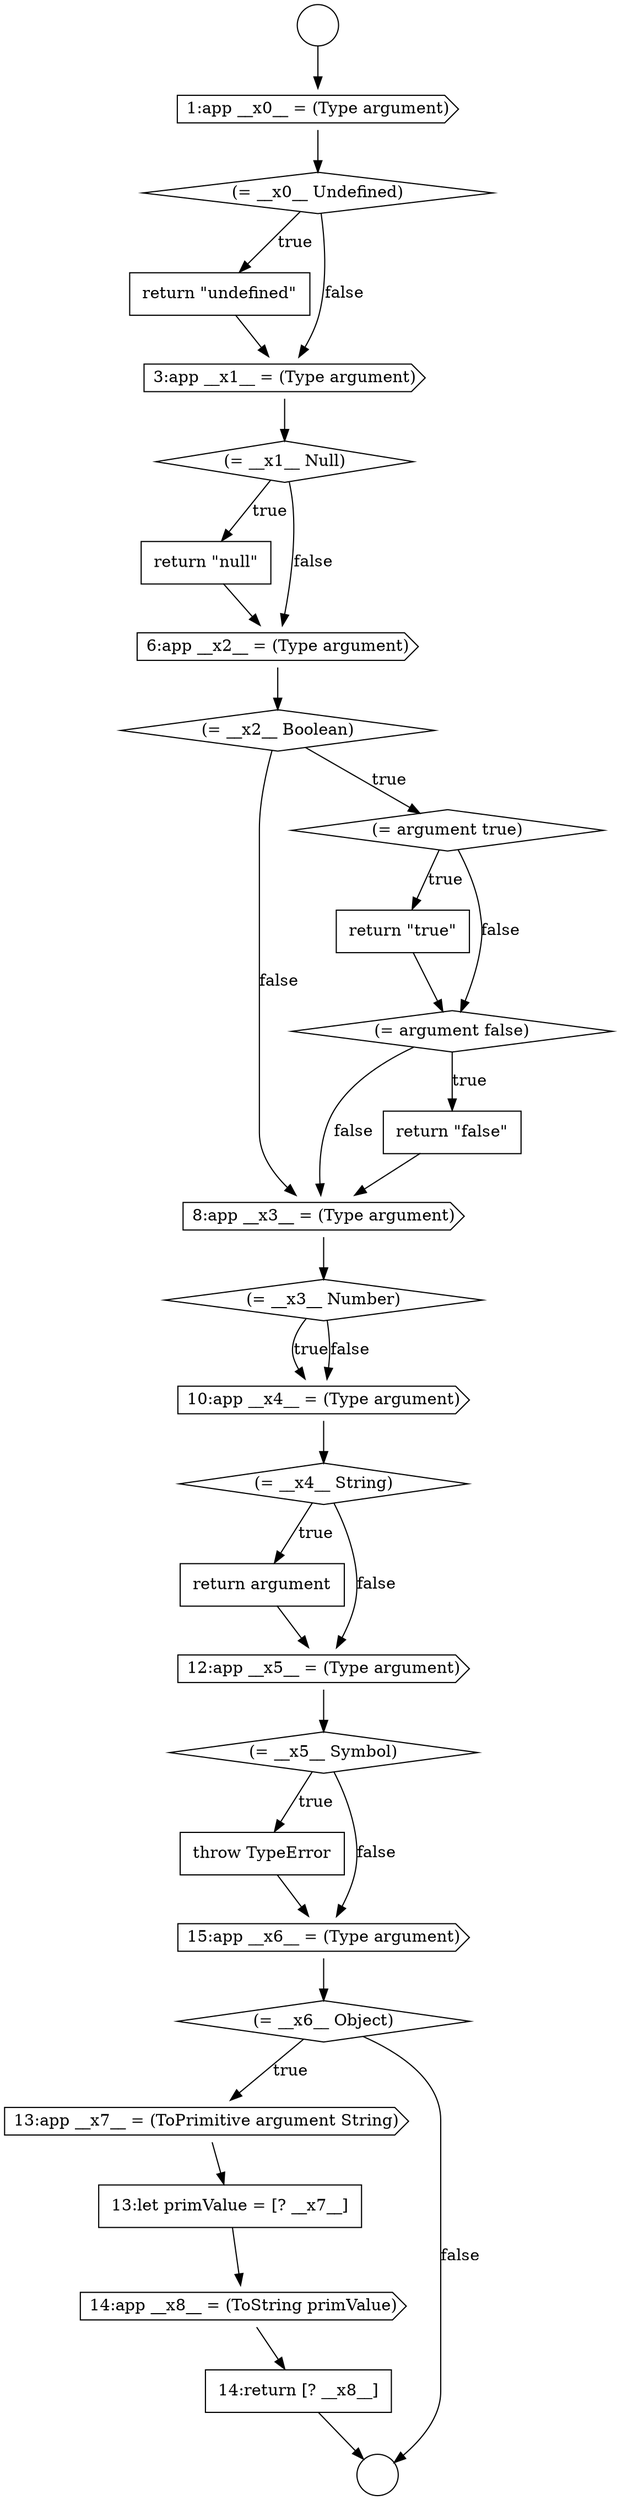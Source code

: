 digraph {
  node17043 [shape=none, margin=0, label=<<font color="black">
    <table border="0" cellborder="1" cellspacing="0" cellpadding="10">
      <tr><td align="left">throw TypeError</td></tr>
    </table>
  </font>> color="black" fillcolor="white" style=filled]
  node17046 [shape=cds, label=<<font color="black">13:app __x7__ = (ToPrimitive argument String)</font>> color="black" fillcolor="white" style=filled]
  node17026 [shape=none, margin=0, label=<<font color="black">
    <table border="0" cellborder="1" cellspacing="0" cellpadding="10">
      <tr><td align="left">return &quot;undefined&quot;</td></tr>
    </table>
  </font>> color="black" fillcolor="white" style=filled]
  node17036 [shape=cds, label=<<font color="black">8:app __x3__ = (Type argument)</font>> color="black" fillcolor="white" style=filled]
  node17049 [shape=none, margin=0, label=<<font color="black">
    <table border="0" cellborder="1" cellspacing="0" cellpadding="10">
      <tr><td align="left">14:return [? __x8__]</td></tr>
    </table>
  </font>> color="black" fillcolor="white" style=filled]
  node17040 [shape=none, margin=0, label=<<font color="black">
    <table border="0" cellborder="1" cellspacing="0" cellpadding="10">
      <tr><td align="left">return argument</td></tr>
    </table>
  </font>> color="black" fillcolor="white" style=filled]
  node17042 [shape=diamond, label=<<font color="black">(= __x5__ Symbol)</font>> color="black" fillcolor="white" style=filled]
  node17033 [shape=none, margin=0, label=<<font color="black">
    <table border="0" cellborder="1" cellspacing="0" cellpadding="10">
      <tr><td align="left">return &quot;true&quot;</td></tr>
    </table>
  </font>> color="black" fillcolor="white" style=filled]
  node17022 [shape=circle label=" " color="black" fillcolor="white" style=filled]
  node17029 [shape=none, margin=0, label=<<font color="black">
    <table border="0" cellborder="1" cellspacing="0" cellpadding="10">
      <tr><td align="left">return &quot;null&quot;</td></tr>
    </table>
  </font>> color="black" fillcolor="white" style=filled]
  node17028 [shape=diamond, label=<<font color="black">(= __x1__ Null)</font>> color="black" fillcolor="white" style=filled]
  node17041 [shape=cds, label=<<font color="black">12:app __x5__ = (Type argument)</font>> color="black" fillcolor="white" style=filled]
  node17038 [shape=cds, label=<<font color="black">10:app __x4__ = (Type argument)</font>> color="black" fillcolor="white" style=filled]
  node17047 [shape=none, margin=0, label=<<font color="black">
    <table border="0" cellborder="1" cellspacing="0" cellpadding="10">
      <tr><td align="left">13:let primValue = [? __x7__]</td></tr>
    </table>
  </font>> color="black" fillcolor="white" style=filled]
  node17024 [shape=cds, label=<<font color="black">1:app __x0__ = (Type argument)</font>> color="black" fillcolor="white" style=filled]
  node17035 [shape=none, margin=0, label=<<font color="black">
    <table border="0" cellborder="1" cellspacing="0" cellpadding="10">
      <tr><td align="left">return &quot;false&quot;</td></tr>
    </table>
  </font>> color="black" fillcolor="white" style=filled]
  node17037 [shape=diamond, label=<<font color="black">(= __x3__ Number)</font>> color="black" fillcolor="white" style=filled]
  node17032 [shape=diamond, label=<<font color="black">(= argument true)</font>> color="black" fillcolor="white" style=filled]
  node17031 [shape=diamond, label=<<font color="black">(= __x2__ Boolean)</font>> color="black" fillcolor="white" style=filled]
  node17048 [shape=cds, label=<<font color="black">14:app __x8__ = (ToString primValue)</font>> color="black" fillcolor="white" style=filled]
  node17034 [shape=diamond, label=<<font color="black">(= argument false)</font>> color="black" fillcolor="white" style=filled]
  node17045 [shape=diamond, label=<<font color="black">(= __x6__ Object)</font>> color="black" fillcolor="white" style=filled]
  node17023 [shape=circle label=" " color="black" fillcolor="white" style=filled]
  node17025 [shape=diamond, label=<<font color="black">(= __x0__ Undefined)</font>> color="black" fillcolor="white" style=filled]
  node17027 [shape=cds, label=<<font color="black">3:app __x1__ = (Type argument)</font>> color="black" fillcolor="white" style=filled]
  node17044 [shape=cds, label=<<font color="black">15:app __x6__ = (Type argument)</font>> color="black" fillcolor="white" style=filled]
  node17030 [shape=cds, label=<<font color="black">6:app __x2__ = (Type argument)</font>> color="black" fillcolor="white" style=filled]
  node17039 [shape=diamond, label=<<font color="black">(= __x4__ String)</font>> color="black" fillcolor="white" style=filled]
  node17036 -> node17037 [ color="black"]
  node17048 -> node17049 [ color="black"]
  node17043 -> node17044 [ color="black"]
  node17040 -> node17041 [ color="black"]
  node17025 -> node17026 [label=<<font color="black">true</font>> color="black"]
  node17025 -> node17027 [label=<<font color="black">false</font>> color="black"]
  node17032 -> node17033 [label=<<font color="black">true</font>> color="black"]
  node17032 -> node17034 [label=<<font color="black">false</font>> color="black"]
  node17044 -> node17045 [ color="black"]
  node17042 -> node17043 [label=<<font color="black">true</font>> color="black"]
  node17042 -> node17044 [label=<<font color="black">false</font>> color="black"]
  node17034 -> node17035 [label=<<font color="black">true</font>> color="black"]
  node17034 -> node17036 [label=<<font color="black">false</font>> color="black"]
  node17026 -> node17027 [ color="black"]
  node17024 -> node17025 [ color="black"]
  node17029 -> node17030 [ color="black"]
  node17041 -> node17042 [ color="black"]
  node17037 -> node17038 [label=<<font color="black">true</font>> color="black"]
  node17037 -> node17038 [label=<<font color="black">false</font>> color="black"]
  node17047 -> node17048 [ color="black"]
  node17030 -> node17031 [ color="black"]
  node17027 -> node17028 [ color="black"]
  node17033 -> node17034 [ color="black"]
  node17022 -> node17024 [ color="black"]
  node17031 -> node17032 [label=<<font color="black">true</font>> color="black"]
  node17031 -> node17036 [label=<<font color="black">false</font>> color="black"]
  node17045 -> node17046 [label=<<font color="black">true</font>> color="black"]
  node17045 -> node17023 [label=<<font color="black">false</font>> color="black"]
  node17038 -> node17039 [ color="black"]
  node17039 -> node17040 [label=<<font color="black">true</font>> color="black"]
  node17039 -> node17041 [label=<<font color="black">false</font>> color="black"]
  node17028 -> node17029 [label=<<font color="black">true</font>> color="black"]
  node17028 -> node17030 [label=<<font color="black">false</font>> color="black"]
  node17049 -> node17023 [ color="black"]
  node17046 -> node17047 [ color="black"]
  node17035 -> node17036 [ color="black"]
}
